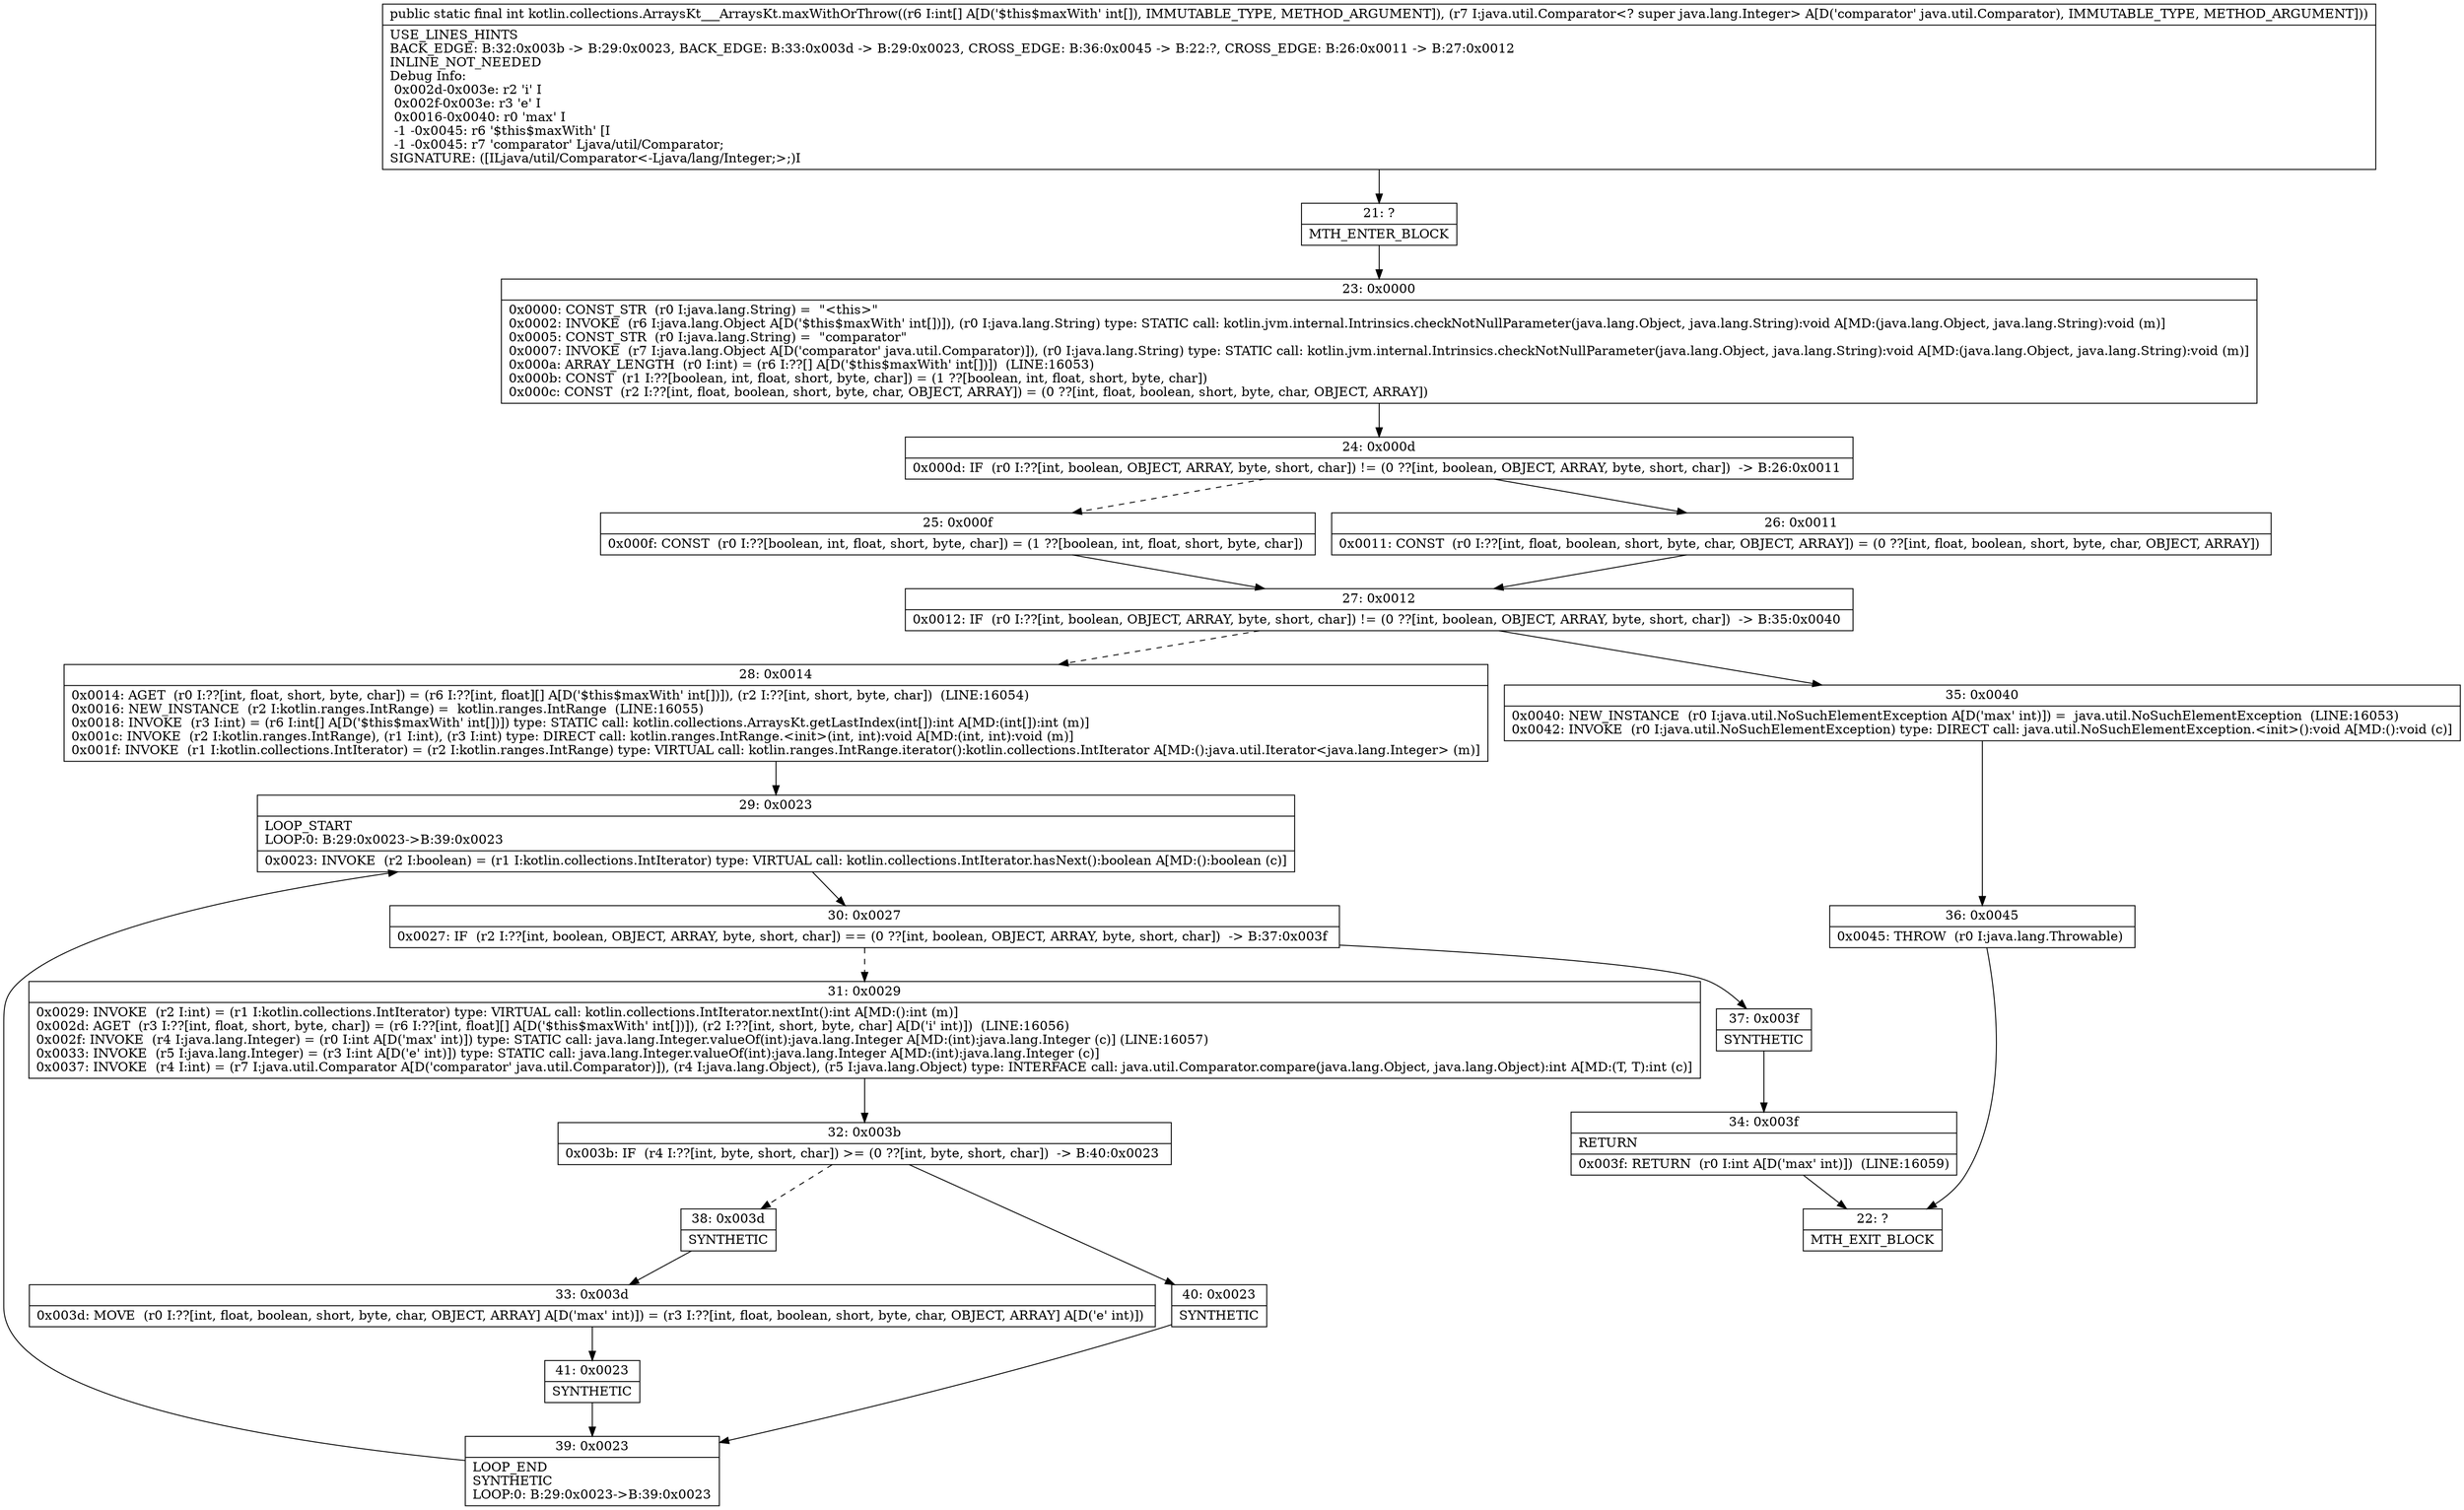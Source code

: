 digraph "CFG forkotlin.collections.ArraysKt___ArraysKt.maxWithOrThrow([ILjava\/util\/Comparator;)I" {
Node_21 [shape=record,label="{21\:\ ?|MTH_ENTER_BLOCK\l}"];
Node_23 [shape=record,label="{23\:\ 0x0000|0x0000: CONST_STR  (r0 I:java.lang.String) =  \"\<this\>\" \l0x0002: INVOKE  (r6 I:java.lang.Object A[D('$this$maxWith' int[])]), (r0 I:java.lang.String) type: STATIC call: kotlin.jvm.internal.Intrinsics.checkNotNullParameter(java.lang.Object, java.lang.String):void A[MD:(java.lang.Object, java.lang.String):void (m)]\l0x0005: CONST_STR  (r0 I:java.lang.String) =  \"comparator\" \l0x0007: INVOKE  (r7 I:java.lang.Object A[D('comparator' java.util.Comparator)]), (r0 I:java.lang.String) type: STATIC call: kotlin.jvm.internal.Intrinsics.checkNotNullParameter(java.lang.Object, java.lang.String):void A[MD:(java.lang.Object, java.lang.String):void (m)]\l0x000a: ARRAY_LENGTH  (r0 I:int) = (r6 I:??[] A[D('$this$maxWith' int[])])  (LINE:16053)\l0x000b: CONST  (r1 I:??[boolean, int, float, short, byte, char]) = (1 ??[boolean, int, float, short, byte, char]) \l0x000c: CONST  (r2 I:??[int, float, boolean, short, byte, char, OBJECT, ARRAY]) = (0 ??[int, float, boolean, short, byte, char, OBJECT, ARRAY]) \l}"];
Node_24 [shape=record,label="{24\:\ 0x000d|0x000d: IF  (r0 I:??[int, boolean, OBJECT, ARRAY, byte, short, char]) != (0 ??[int, boolean, OBJECT, ARRAY, byte, short, char])  \-\> B:26:0x0011 \l}"];
Node_25 [shape=record,label="{25\:\ 0x000f|0x000f: CONST  (r0 I:??[boolean, int, float, short, byte, char]) = (1 ??[boolean, int, float, short, byte, char]) \l}"];
Node_27 [shape=record,label="{27\:\ 0x0012|0x0012: IF  (r0 I:??[int, boolean, OBJECT, ARRAY, byte, short, char]) != (0 ??[int, boolean, OBJECT, ARRAY, byte, short, char])  \-\> B:35:0x0040 \l}"];
Node_28 [shape=record,label="{28\:\ 0x0014|0x0014: AGET  (r0 I:??[int, float, short, byte, char]) = (r6 I:??[int, float][] A[D('$this$maxWith' int[])]), (r2 I:??[int, short, byte, char])  (LINE:16054)\l0x0016: NEW_INSTANCE  (r2 I:kotlin.ranges.IntRange) =  kotlin.ranges.IntRange  (LINE:16055)\l0x0018: INVOKE  (r3 I:int) = (r6 I:int[] A[D('$this$maxWith' int[])]) type: STATIC call: kotlin.collections.ArraysKt.getLastIndex(int[]):int A[MD:(int[]):int (m)]\l0x001c: INVOKE  (r2 I:kotlin.ranges.IntRange), (r1 I:int), (r3 I:int) type: DIRECT call: kotlin.ranges.IntRange.\<init\>(int, int):void A[MD:(int, int):void (m)]\l0x001f: INVOKE  (r1 I:kotlin.collections.IntIterator) = (r2 I:kotlin.ranges.IntRange) type: VIRTUAL call: kotlin.ranges.IntRange.iterator():kotlin.collections.IntIterator A[MD:():java.util.Iterator\<java.lang.Integer\> (m)]\l}"];
Node_29 [shape=record,label="{29\:\ 0x0023|LOOP_START\lLOOP:0: B:29:0x0023\-\>B:39:0x0023\l|0x0023: INVOKE  (r2 I:boolean) = (r1 I:kotlin.collections.IntIterator) type: VIRTUAL call: kotlin.collections.IntIterator.hasNext():boolean A[MD:():boolean (c)]\l}"];
Node_30 [shape=record,label="{30\:\ 0x0027|0x0027: IF  (r2 I:??[int, boolean, OBJECT, ARRAY, byte, short, char]) == (0 ??[int, boolean, OBJECT, ARRAY, byte, short, char])  \-\> B:37:0x003f \l}"];
Node_31 [shape=record,label="{31\:\ 0x0029|0x0029: INVOKE  (r2 I:int) = (r1 I:kotlin.collections.IntIterator) type: VIRTUAL call: kotlin.collections.IntIterator.nextInt():int A[MD:():int (m)]\l0x002d: AGET  (r3 I:??[int, float, short, byte, char]) = (r6 I:??[int, float][] A[D('$this$maxWith' int[])]), (r2 I:??[int, short, byte, char] A[D('i' int)])  (LINE:16056)\l0x002f: INVOKE  (r4 I:java.lang.Integer) = (r0 I:int A[D('max' int)]) type: STATIC call: java.lang.Integer.valueOf(int):java.lang.Integer A[MD:(int):java.lang.Integer (c)] (LINE:16057)\l0x0033: INVOKE  (r5 I:java.lang.Integer) = (r3 I:int A[D('e' int)]) type: STATIC call: java.lang.Integer.valueOf(int):java.lang.Integer A[MD:(int):java.lang.Integer (c)]\l0x0037: INVOKE  (r4 I:int) = (r7 I:java.util.Comparator A[D('comparator' java.util.Comparator)]), (r4 I:java.lang.Object), (r5 I:java.lang.Object) type: INTERFACE call: java.util.Comparator.compare(java.lang.Object, java.lang.Object):int A[MD:(T, T):int (c)]\l}"];
Node_32 [shape=record,label="{32\:\ 0x003b|0x003b: IF  (r4 I:??[int, byte, short, char]) \>= (0 ??[int, byte, short, char])  \-\> B:40:0x0023 \l}"];
Node_38 [shape=record,label="{38\:\ 0x003d|SYNTHETIC\l}"];
Node_33 [shape=record,label="{33\:\ 0x003d|0x003d: MOVE  (r0 I:??[int, float, boolean, short, byte, char, OBJECT, ARRAY] A[D('max' int)]) = (r3 I:??[int, float, boolean, short, byte, char, OBJECT, ARRAY] A[D('e' int)]) \l}"];
Node_41 [shape=record,label="{41\:\ 0x0023|SYNTHETIC\l}"];
Node_39 [shape=record,label="{39\:\ 0x0023|LOOP_END\lSYNTHETIC\lLOOP:0: B:29:0x0023\-\>B:39:0x0023\l}"];
Node_40 [shape=record,label="{40\:\ 0x0023|SYNTHETIC\l}"];
Node_37 [shape=record,label="{37\:\ 0x003f|SYNTHETIC\l}"];
Node_34 [shape=record,label="{34\:\ 0x003f|RETURN\l|0x003f: RETURN  (r0 I:int A[D('max' int)])  (LINE:16059)\l}"];
Node_22 [shape=record,label="{22\:\ ?|MTH_EXIT_BLOCK\l}"];
Node_35 [shape=record,label="{35\:\ 0x0040|0x0040: NEW_INSTANCE  (r0 I:java.util.NoSuchElementException A[D('max' int)]) =  java.util.NoSuchElementException  (LINE:16053)\l0x0042: INVOKE  (r0 I:java.util.NoSuchElementException) type: DIRECT call: java.util.NoSuchElementException.\<init\>():void A[MD:():void (c)]\l}"];
Node_36 [shape=record,label="{36\:\ 0x0045|0x0045: THROW  (r0 I:java.lang.Throwable) \l}"];
Node_26 [shape=record,label="{26\:\ 0x0011|0x0011: CONST  (r0 I:??[int, float, boolean, short, byte, char, OBJECT, ARRAY]) = (0 ??[int, float, boolean, short, byte, char, OBJECT, ARRAY]) \l}"];
MethodNode[shape=record,label="{public static final int kotlin.collections.ArraysKt___ArraysKt.maxWithOrThrow((r6 I:int[] A[D('$this$maxWith' int[]), IMMUTABLE_TYPE, METHOD_ARGUMENT]), (r7 I:java.util.Comparator\<? super java.lang.Integer\> A[D('comparator' java.util.Comparator), IMMUTABLE_TYPE, METHOD_ARGUMENT]))  | USE_LINES_HINTS\lBACK_EDGE: B:32:0x003b \-\> B:29:0x0023, BACK_EDGE: B:33:0x003d \-\> B:29:0x0023, CROSS_EDGE: B:36:0x0045 \-\> B:22:?, CROSS_EDGE: B:26:0x0011 \-\> B:27:0x0012\lINLINE_NOT_NEEDED\lDebug Info:\l  0x002d\-0x003e: r2 'i' I\l  0x002f\-0x003e: r3 'e' I\l  0x0016\-0x0040: r0 'max' I\l  \-1 \-0x0045: r6 '$this$maxWith' [I\l  \-1 \-0x0045: r7 'comparator' Ljava\/util\/Comparator;\lSIGNATURE: ([ILjava\/util\/Comparator\<\-Ljava\/lang\/Integer;\>;)I\l}"];
MethodNode -> Node_21;Node_21 -> Node_23;
Node_23 -> Node_24;
Node_24 -> Node_25[style=dashed];
Node_24 -> Node_26;
Node_25 -> Node_27;
Node_27 -> Node_28[style=dashed];
Node_27 -> Node_35;
Node_28 -> Node_29;
Node_29 -> Node_30;
Node_30 -> Node_31[style=dashed];
Node_30 -> Node_37;
Node_31 -> Node_32;
Node_32 -> Node_38[style=dashed];
Node_32 -> Node_40;
Node_38 -> Node_33;
Node_33 -> Node_41;
Node_41 -> Node_39;
Node_39 -> Node_29;
Node_40 -> Node_39;
Node_37 -> Node_34;
Node_34 -> Node_22;
Node_35 -> Node_36;
Node_36 -> Node_22;
Node_26 -> Node_27;
}

